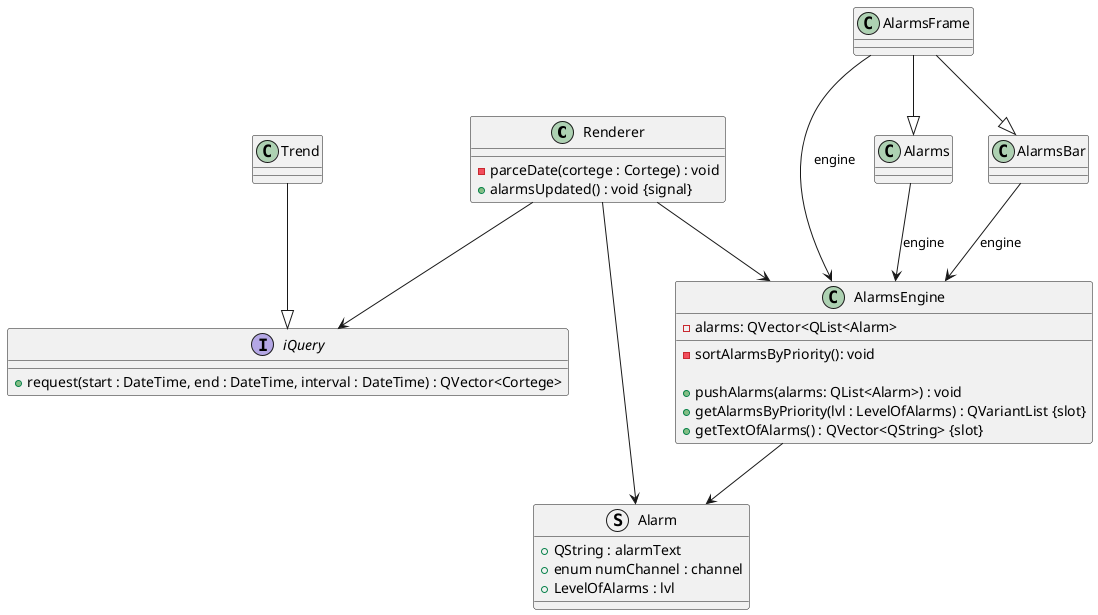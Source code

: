@startuml ClassDiagram

class Renderer {
    - parceDate(cortege : Cortege) : void
    + alarmsUpdated() : void {signal}
}

interface iQuery {
    + request(start : DateTime, end : DateTime, interval : DateTime) : QVector<Cortege>
}

class AlarmsEngine {
    - alarms: QVector<QList<Alarm>
    - sortAlarmsByPriority(): void

    + pushAlarms(alarms: QList<Alarm>) : void
    + getAlarmsByPriority(lvl : LevelOfAlarms) : QVariantList {slot}
    + getTextOfAlarms() : QVector<QString> {slot}
}

struct Alarm {
    + QString : alarmText
    + enum numChannel : channel
    + LevelOfAlarms : lvl
}

Renderer --> Alarm
AlarmsEngine --> Alarm

Renderer --> iQuery
Trend --|> iQuery

Renderer --> AlarmsEngine

AlarmsFrame --|> Alarms
Alarms --> AlarmsEngine : engine

AlarmsFrame --> AlarmsEngine : engine

AlarmsFrame --|> AlarmsBar
AlarmsBar --> AlarmsEngine : engine














@enduml